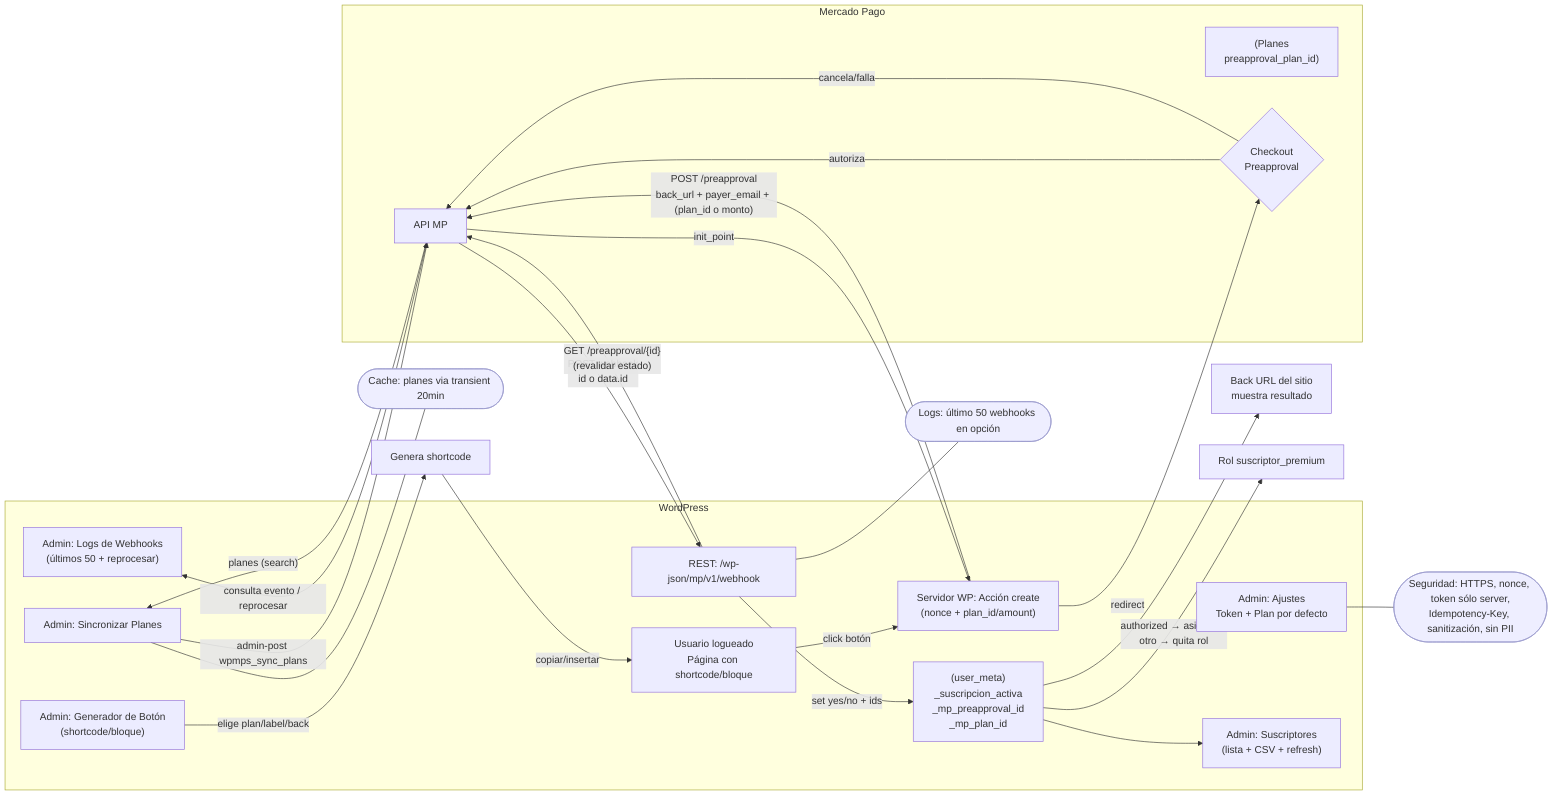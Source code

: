 flowchart LR
  %% Nodos base
  subgraph WP["WordPress"]
    A1["Admin: Ajustes\nToken + Plan por defecto"]
    A2["Admin: Sincronizar Planes"]
    A3["Admin: Generador de Botón\n(shortcode/bloque)"]
    A4["Admin: Suscriptores\n(lista + CSV + refresh)"]
    A5["Admin: Logs de Webhooks\n(últimos 50 + reprocesar)"]
    U1["Usuario logueado\nPágina con shortcode/bloque"]
    S1["Servidor WP: Acción create\n(nonce + plan_id/amount)"]
    W1["REST: /wp-json/mp/v1/webhook"]
    M1["(user_meta)\n_suscripcion_activa\n_mp_preapproval_id\n_mp_plan_id"]
  end
  subgraph MP["Mercado Pago"]
    P1["(Planes\npreapproval_plan_id)"]
    C1{"Checkout\nPreapproval"}
    API["API MP"]
  end
  %% Flujos de administración
  A2 -->|"admin-post wpmps_sync_plans"| API
  API -->|"planes (search)"| A2
  A5 <-->|consulta evento / reprocesar| API
  %% Generación de botón / inserción
  A3 -->|elige plan/label/back| A3SC[Genera shortcode]
  A3SC -->|copiar/insertar| U1
  %% Flujo de usuario
  U1 -->|click botón| S1
  S1 -->|"POST /preapproval\nback_url + payer_email + (plan_id o monto)"| API
  API -->|init_point| S1
  S1 -->|redirect| C1
  C1 -->|autoriza| API
  C1 -->|cancela/falla| API
  %% Webhook y mapeo de acceso
  API -->|POST webhook\nid o data.id| W1
  W1 -->|"GET /preapproval/{id}\n(revalidar estado)"| API
  W1 -->|set yes/no + ids| M1
  M1 --> A4
  M1 --> URES["Back URL del sitio\nmuestra resultado"]
  %% Opcional rol
  M1 -->|"authorized → asigna rol\notro → quita rol"| R1["Rol suscriptor_premium"]
  %% Notas
  classDef note fill:#eef,stroke:#99c,color:#333;
  N1(["Seguridad: HTTPS, nonce, token sólo server,\nIdempotency-Key, sanitización, sin PII"]):::note
  N2(["Cache: planes via transient 20min"]):::note
  N3(["Logs: último 50 webhooks en opción"]):::note
  A1 --- N1
  A2 --- N2
  W1 --- N3